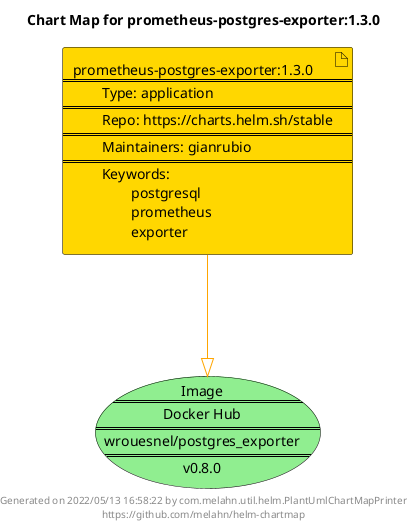 @startuml
skinparam linetype ortho
skinparam backgroundColor white
skinparam usecaseBorderColor black
skinparam usecaseArrowColor LightSlateGray
skinparam artifactBorderColor black
skinparam artifactArrowColor LightSlateGray

title Chart Map for prometheus-postgres-exporter:1.3.0

'There is one referenced Helm Chart
artifact "prometheus-postgres-exporter:1.3.0\n====\n\tType: application\n====\n\tRepo: https://charts.helm.sh/stable\n====\n\tMaintainers: gianrubio\n====\n\tKeywords: \n\t\tpostgresql\n\t\tprometheus\n\t\texporter" as prometheus_postgres_exporter_1_3_0 #Gold

'There is one referenced Docker Image
usecase "Image\n====\nDocker Hub\n====\nwrouesnel/postgres_exporter\n====\nv0.8.0" as wrouesnel_postgres_exporter_v0_8_0 #LightGreen

'Chart Dependencies
prometheus_postgres_exporter_1_3_0--[#orange]-|>wrouesnel_postgres_exporter_v0_8_0

center footer Generated on 2022/05/13 16:58:22 by com.melahn.util.helm.PlantUmlChartMapPrinter\nhttps://github.com/melahn/helm-chartmap
@enduml
